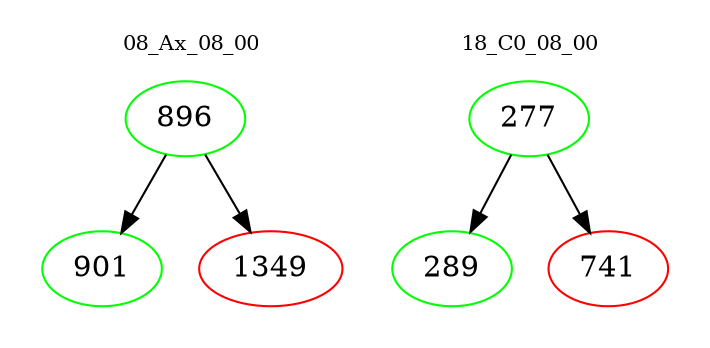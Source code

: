 digraph{
subgraph cluster_0 {
color = white
label = "08_Ax_08_00";
fontsize=10;
T0_896 [label="896", color="green"]
T0_896 -> T0_901 [color="black"]
T0_901 [label="901", color="green"]
T0_896 -> T0_1349 [color="black"]
T0_1349 [label="1349", color="red"]
}
subgraph cluster_1 {
color = white
label = "18_C0_08_00";
fontsize=10;
T1_277 [label="277", color="green"]
T1_277 -> T1_289 [color="black"]
T1_289 [label="289", color="green"]
T1_277 -> T1_741 [color="black"]
T1_741 [label="741", color="red"]
}
}

